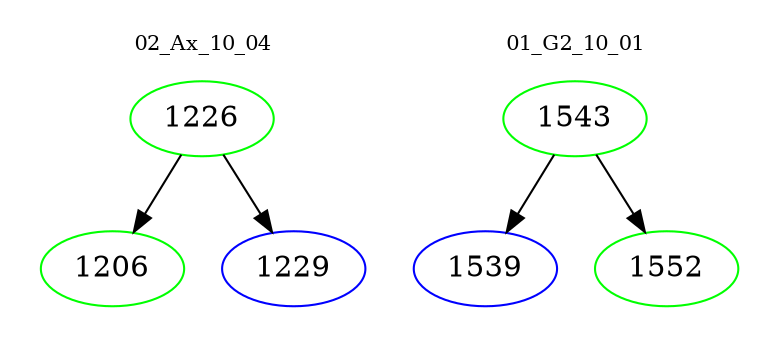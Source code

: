 digraph{
subgraph cluster_0 {
color = white
label = "02_Ax_10_04";
fontsize=10;
T0_1226 [label="1226", color="green"]
T0_1226 -> T0_1206 [color="black"]
T0_1206 [label="1206", color="green"]
T0_1226 -> T0_1229 [color="black"]
T0_1229 [label="1229", color="blue"]
}
subgraph cluster_1 {
color = white
label = "01_G2_10_01";
fontsize=10;
T1_1543 [label="1543", color="green"]
T1_1543 -> T1_1539 [color="black"]
T1_1539 [label="1539", color="blue"]
T1_1543 -> T1_1552 [color="black"]
T1_1552 [label="1552", color="green"]
}
}

